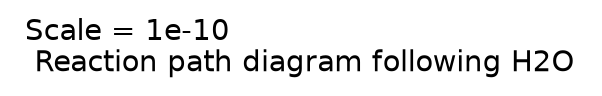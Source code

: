 digraph reaction_paths {
center=1;
 label = "Scale = 1e-10\l Reaction path diagram following H2O";
 fontname = "Helvetica";
}

